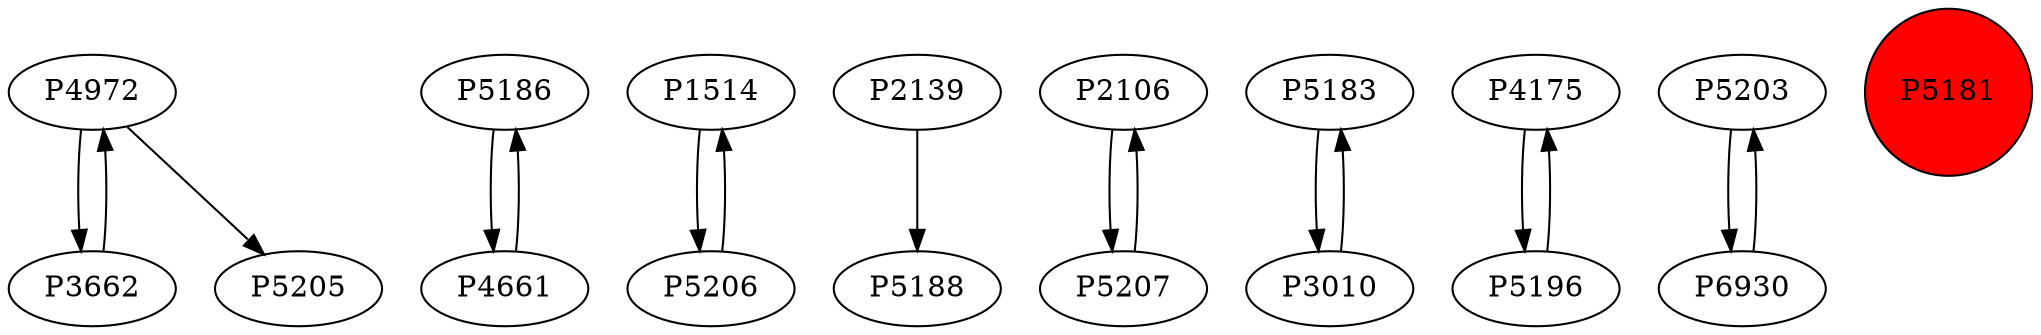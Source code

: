 digraph {
	P4972 -> P3662
	P5186 -> P4661
	P3662 -> P4972
	P1514 -> P5206
	P5206 -> P1514
	P2139 -> P5188
	P2106 -> P5207
	P4661 -> P5186
	P5183 -> P3010
	P4972 -> P5205
	P4175 -> P5196
	P5203 -> P6930
	P5196 -> P4175
	P6930 -> P5203
	P3010 -> P5183
	P5207 -> P2106
	P5181 [shape=circle]
	P5181 [style=filled]
	P5181 [fillcolor=red]
}